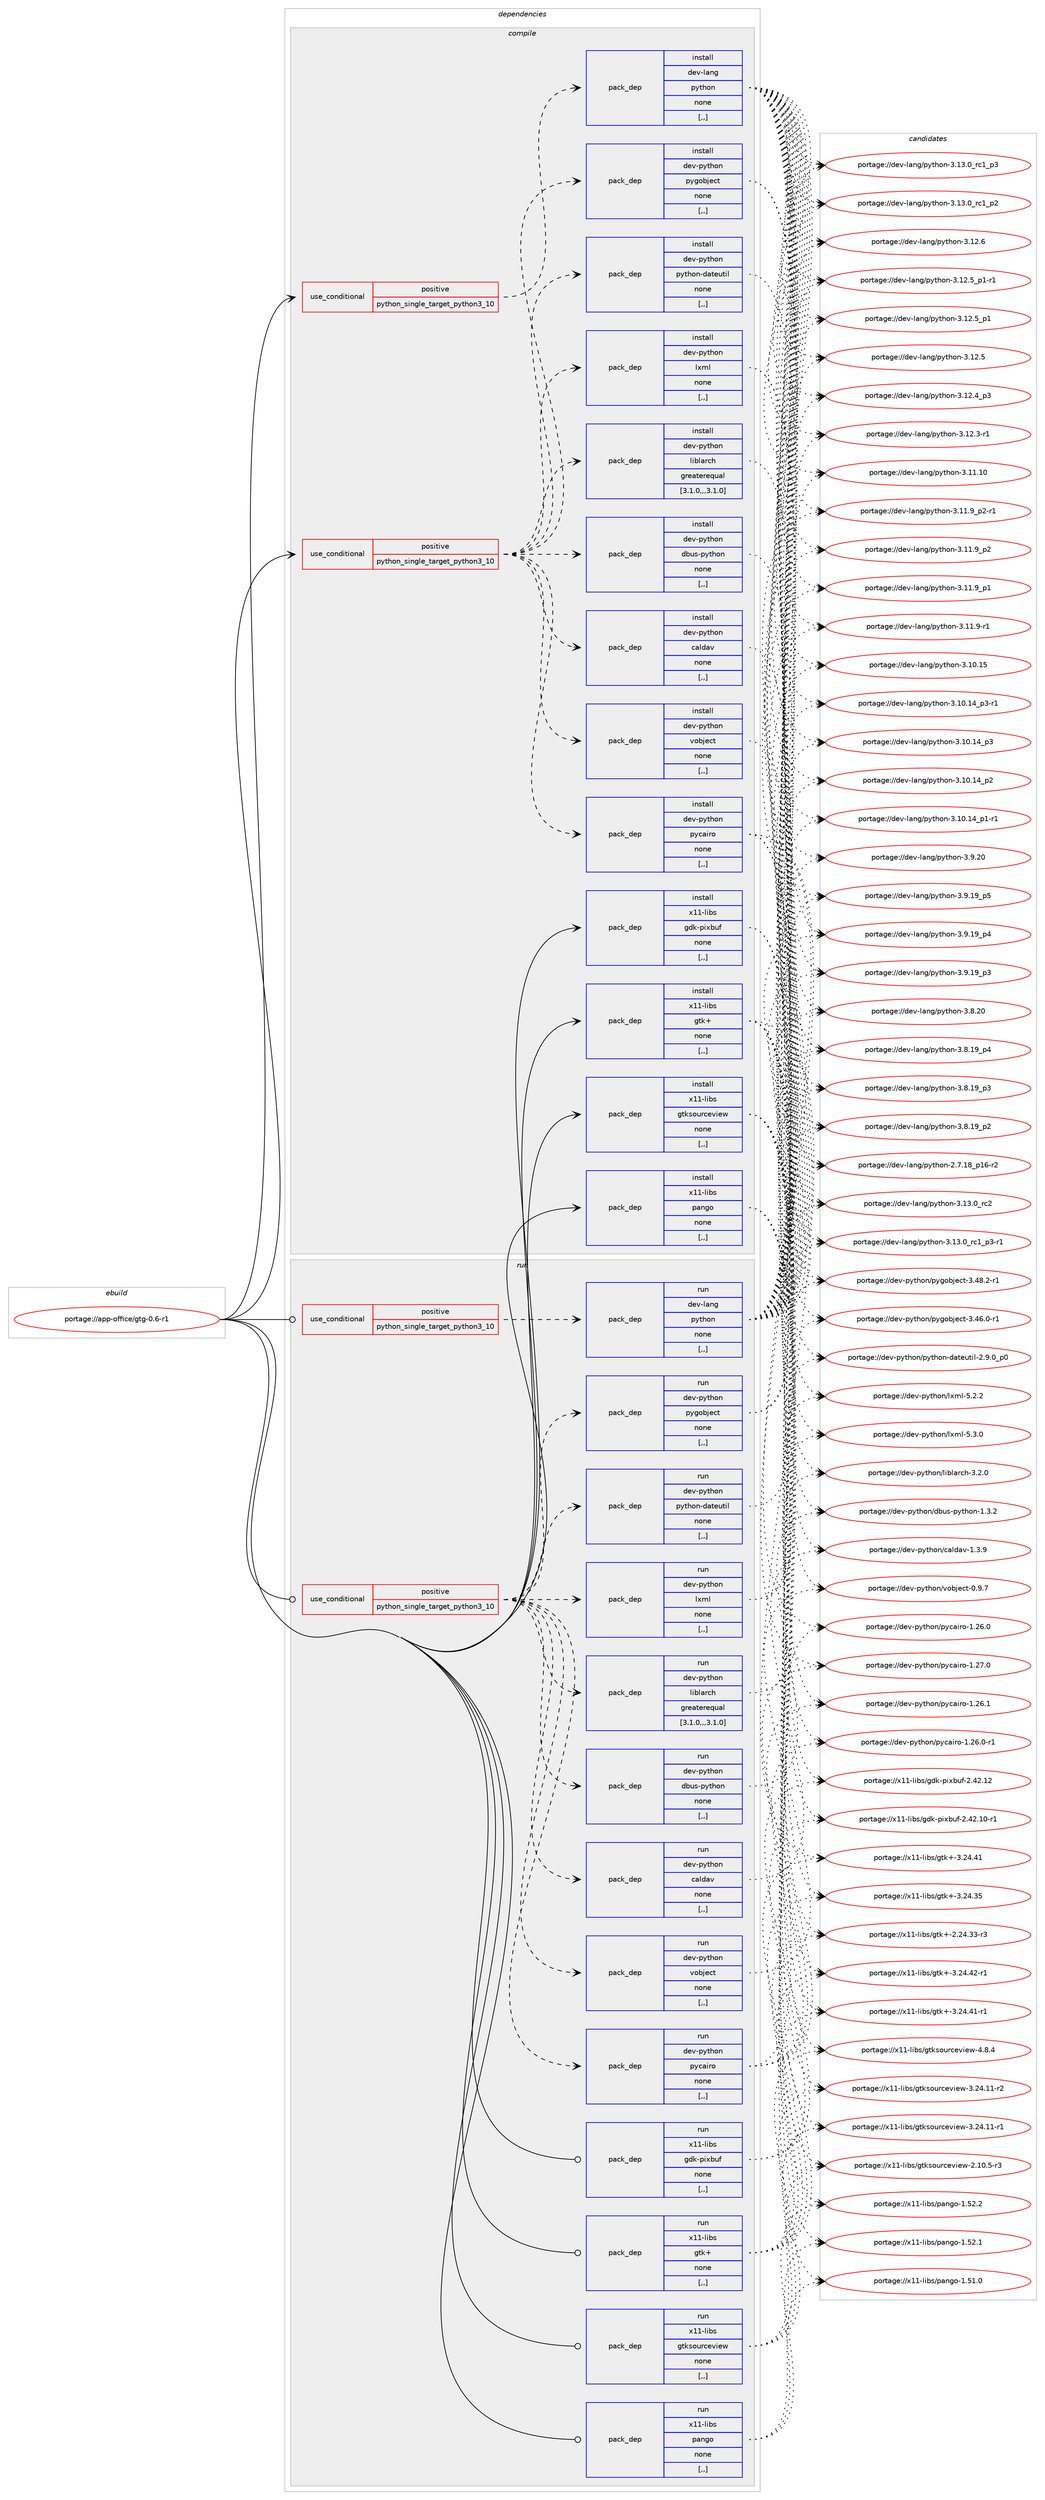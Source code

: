 digraph prolog {

# *************
# Graph options
# *************

newrank=true;
concentrate=true;
compound=true;
graph [rankdir=LR,fontname=Helvetica,fontsize=10,ranksep=1.5];#, ranksep=2.5, nodesep=0.2];
edge  [arrowhead=vee];
node  [fontname=Helvetica,fontsize=10];

# **********
# The ebuild
# **********

subgraph cluster_leftcol {
color=gray;
label=<<i>ebuild</i>>;
id [label="portage://app-office/gtg-0.6-r1", color=red, width=4, href="../app-office/gtg-0.6-r1.svg"];
}

# ****************
# The dependencies
# ****************

subgraph cluster_midcol {
color=gray;
label=<<i>dependencies</i>>;
subgraph cluster_compile {
fillcolor="#eeeeee";
style=filled;
label=<<i>compile</i>>;
subgraph cond143215 {
dependency540070 [label=<<TABLE BORDER="0" CELLBORDER="1" CELLSPACING="0" CELLPADDING="4"><TR><TD ROWSPAN="3" CELLPADDING="10">use_conditional</TD></TR><TR><TD>positive</TD></TR><TR><TD>python_single_target_python3_10</TD></TR></TABLE>>, shape=none, color=red];
subgraph pack392844 {
dependency540071 [label=<<TABLE BORDER="0" CELLBORDER="1" CELLSPACING="0" CELLPADDING="4" WIDTH="220"><TR><TD ROWSPAN="6" CELLPADDING="30">pack_dep</TD></TR><TR><TD WIDTH="110">install</TD></TR><TR><TD>dev-lang</TD></TR><TR><TD>python</TD></TR><TR><TD>none</TD></TR><TR><TD>[,,]</TD></TR></TABLE>>, shape=none, color=blue];
}
dependency540070:e -> dependency540071:w [weight=20,style="dashed",arrowhead="vee"];
}
id:e -> dependency540070:w [weight=20,style="solid",arrowhead="vee"];
subgraph cond143216 {
dependency540072 [label=<<TABLE BORDER="0" CELLBORDER="1" CELLSPACING="0" CELLPADDING="4"><TR><TD ROWSPAN="3" CELLPADDING="10">use_conditional</TD></TR><TR><TD>positive</TD></TR><TR><TD>python_single_target_python3_10</TD></TR></TABLE>>, shape=none, color=red];
subgraph pack392845 {
dependency540073 [label=<<TABLE BORDER="0" CELLBORDER="1" CELLSPACING="0" CELLPADDING="4" WIDTH="220"><TR><TD ROWSPAN="6" CELLPADDING="30">pack_dep</TD></TR><TR><TD WIDTH="110">install</TD></TR><TR><TD>dev-python</TD></TR><TR><TD>caldav</TD></TR><TR><TD>none</TD></TR><TR><TD>[,,]</TD></TR></TABLE>>, shape=none, color=blue];
}
dependency540072:e -> dependency540073:w [weight=20,style="dashed",arrowhead="vee"];
subgraph pack392846 {
dependency540074 [label=<<TABLE BORDER="0" CELLBORDER="1" CELLSPACING="0" CELLPADDING="4" WIDTH="220"><TR><TD ROWSPAN="6" CELLPADDING="30">pack_dep</TD></TR><TR><TD WIDTH="110">install</TD></TR><TR><TD>dev-python</TD></TR><TR><TD>dbus-python</TD></TR><TR><TD>none</TD></TR><TR><TD>[,,]</TD></TR></TABLE>>, shape=none, color=blue];
}
dependency540072:e -> dependency540074:w [weight=20,style="dashed",arrowhead="vee"];
subgraph pack392847 {
dependency540075 [label=<<TABLE BORDER="0" CELLBORDER="1" CELLSPACING="0" CELLPADDING="4" WIDTH="220"><TR><TD ROWSPAN="6" CELLPADDING="30">pack_dep</TD></TR><TR><TD WIDTH="110">install</TD></TR><TR><TD>dev-python</TD></TR><TR><TD>liblarch</TD></TR><TR><TD>greaterequal</TD></TR><TR><TD>[3.1.0,,,3.1.0]</TD></TR></TABLE>>, shape=none, color=blue];
}
dependency540072:e -> dependency540075:w [weight=20,style="dashed",arrowhead="vee"];
subgraph pack392848 {
dependency540076 [label=<<TABLE BORDER="0" CELLBORDER="1" CELLSPACING="0" CELLPADDING="4" WIDTH="220"><TR><TD ROWSPAN="6" CELLPADDING="30">pack_dep</TD></TR><TR><TD WIDTH="110">install</TD></TR><TR><TD>dev-python</TD></TR><TR><TD>lxml</TD></TR><TR><TD>none</TD></TR><TR><TD>[,,]</TD></TR></TABLE>>, shape=none, color=blue];
}
dependency540072:e -> dependency540076:w [weight=20,style="dashed",arrowhead="vee"];
subgraph pack392849 {
dependency540077 [label=<<TABLE BORDER="0" CELLBORDER="1" CELLSPACING="0" CELLPADDING="4" WIDTH="220"><TR><TD ROWSPAN="6" CELLPADDING="30">pack_dep</TD></TR><TR><TD WIDTH="110">install</TD></TR><TR><TD>dev-python</TD></TR><TR><TD>python-dateutil</TD></TR><TR><TD>none</TD></TR><TR><TD>[,,]</TD></TR></TABLE>>, shape=none, color=blue];
}
dependency540072:e -> dependency540077:w [weight=20,style="dashed",arrowhead="vee"];
subgraph pack392850 {
dependency540078 [label=<<TABLE BORDER="0" CELLBORDER="1" CELLSPACING="0" CELLPADDING="4" WIDTH="220"><TR><TD ROWSPAN="6" CELLPADDING="30">pack_dep</TD></TR><TR><TD WIDTH="110">install</TD></TR><TR><TD>dev-python</TD></TR><TR><TD>pygobject</TD></TR><TR><TD>none</TD></TR><TR><TD>[,,]</TD></TR></TABLE>>, shape=none, color=blue];
}
dependency540072:e -> dependency540078:w [weight=20,style="dashed",arrowhead="vee"];
subgraph pack392851 {
dependency540079 [label=<<TABLE BORDER="0" CELLBORDER="1" CELLSPACING="0" CELLPADDING="4" WIDTH="220"><TR><TD ROWSPAN="6" CELLPADDING="30">pack_dep</TD></TR><TR><TD WIDTH="110">install</TD></TR><TR><TD>dev-python</TD></TR><TR><TD>pycairo</TD></TR><TR><TD>none</TD></TR><TR><TD>[,,]</TD></TR></TABLE>>, shape=none, color=blue];
}
dependency540072:e -> dependency540079:w [weight=20,style="dashed",arrowhead="vee"];
subgraph pack392852 {
dependency540080 [label=<<TABLE BORDER="0" CELLBORDER="1" CELLSPACING="0" CELLPADDING="4" WIDTH="220"><TR><TD ROWSPAN="6" CELLPADDING="30">pack_dep</TD></TR><TR><TD WIDTH="110">install</TD></TR><TR><TD>dev-python</TD></TR><TR><TD>vobject</TD></TR><TR><TD>none</TD></TR><TR><TD>[,,]</TD></TR></TABLE>>, shape=none, color=blue];
}
dependency540072:e -> dependency540080:w [weight=20,style="dashed",arrowhead="vee"];
}
id:e -> dependency540072:w [weight=20,style="solid",arrowhead="vee"];
subgraph pack392853 {
dependency540081 [label=<<TABLE BORDER="0" CELLBORDER="1" CELLSPACING="0" CELLPADDING="4" WIDTH="220"><TR><TD ROWSPAN="6" CELLPADDING="30">pack_dep</TD></TR><TR><TD WIDTH="110">install</TD></TR><TR><TD>x11-libs</TD></TR><TR><TD>gdk-pixbuf</TD></TR><TR><TD>none</TD></TR><TR><TD>[,,]</TD></TR></TABLE>>, shape=none, color=blue];
}
id:e -> dependency540081:w [weight=20,style="solid",arrowhead="vee"];
subgraph pack392854 {
dependency540082 [label=<<TABLE BORDER="0" CELLBORDER="1" CELLSPACING="0" CELLPADDING="4" WIDTH="220"><TR><TD ROWSPAN="6" CELLPADDING="30">pack_dep</TD></TR><TR><TD WIDTH="110">install</TD></TR><TR><TD>x11-libs</TD></TR><TR><TD>gtk+</TD></TR><TR><TD>none</TD></TR><TR><TD>[,,]</TD></TR></TABLE>>, shape=none, color=blue];
}
id:e -> dependency540082:w [weight=20,style="solid",arrowhead="vee"];
subgraph pack392855 {
dependency540083 [label=<<TABLE BORDER="0" CELLBORDER="1" CELLSPACING="0" CELLPADDING="4" WIDTH="220"><TR><TD ROWSPAN="6" CELLPADDING="30">pack_dep</TD></TR><TR><TD WIDTH="110">install</TD></TR><TR><TD>x11-libs</TD></TR><TR><TD>gtksourceview</TD></TR><TR><TD>none</TD></TR><TR><TD>[,,]</TD></TR></TABLE>>, shape=none, color=blue];
}
id:e -> dependency540083:w [weight=20,style="solid",arrowhead="vee"];
subgraph pack392856 {
dependency540084 [label=<<TABLE BORDER="0" CELLBORDER="1" CELLSPACING="0" CELLPADDING="4" WIDTH="220"><TR><TD ROWSPAN="6" CELLPADDING="30">pack_dep</TD></TR><TR><TD WIDTH="110">install</TD></TR><TR><TD>x11-libs</TD></TR><TR><TD>pango</TD></TR><TR><TD>none</TD></TR><TR><TD>[,,]</TD></TR></TABLE>>, shape=none, color=blue];
}
id:e -> dependency540084:w [weight=20,style="solid",arrowhead="vee"];
}
subgraph cluster_compileandrun {
fillcolor="#eeeeee";
style=filled;
label=<<i>compile and run</i>>;
}
subgraph cluster_run {
fillcolor="#eeeeee";
style=filled;
label=<<i>run</i>>;
subgraph cond143217 {
dependency540085 [label=<<TABLE BORDER="0" CELLBORDER="1" CELLSPACING="0" CELLPADDING="4"><TR><TD ROWSPAN="3" CELLPADDING="10">use_conditional</TD></TR><TR><TD>positive</TD></TR><TR><TD>python_single_target_python3_10</TD></TR></TABLE>>, shape=none, color=red];
subgraph pack392857 {
dependency540086 [label=<<TABLE BORDER="0" CELLBORDER="1" CELLSPACING="0" CELLPADDING="4" WIDTH="220"><TR><TD ROWSPAN="6" CELLPADDING="30">pack_dep</TD></TR><TR><TD WIDTH="110">run</TD></TR><TR><TD>dev-lang</TD></TR><TR><TD>python</TD></TR><TR><TD>none</TD></TR><TR><TD>[,,]</TD></TR></TABLE>>, shape=none, color=blue];
}
dependency540085:e -> dependency540086:w [weight=20,style="dashed",arrowhead="vee"];
}
id:e -> dependency540085:w [weight=20,style="solid",arrowhead="odot"];
subgraph cond143218 {
dependency540087 [label=<<TABLE BORDER="0" CELLBORDER="1" CELLSPACING="0" CELLPADDING="4"><TR><TD ROWSPAN="3" CELLPADDING="10">use_conditional</TD></TR><TR><TD>positive</TD></TR><TR><TD>python_single_target_python3_10</TD></TR></TABLE>>, shape=none, color=red];
subgraph pack392858 {
dependency540088 [label=<<TABLE BORDER="0" CELLBORDER="1" CELLSPACING="0" CELLPADDING="4" WIDTH="220"><TR><TD ROWSPAN="6" CELLPADDING="30">pack_dep</TD></TR><TR><TD WIDTH="110">run</TD></TR><TR><TD>dev-python</TD></TR><TR><TD>caldav</TD></TR><TR><TD>none</TD></TR><TR><TD>[,,]</TD></TR></TABLE>>, shape=none, color=blue];
}
dependency540087:e -> dependency540088:w [weight=20,style="dashed",arrowhead="vee"];
subgraph pack392859 {
dependency540089 [label=<<TABLE BORDER="0" CELLBORDER="1" CELLSPACING="0" CELLPADDING="4" WIDTH="220"><TR><TD ROWSPAN="6" CELLPADDING="30">pack_dep</TD></TR><TR><TD WIDTH="110">run</TD></TR><TR><TD>dev-python</TD></TR><TR><TD>dbus-python</TD></TR><TR><TD>none</TD></TR><TR><TD>[,,]</TD></TR></TABLE>>, shape=none, color=blue];
}
dependency540087:e -> dependency540089:w [weight=20,style="dashed",arrowhead="vee"];
subgraph pack392860 {
dependency540090 [label=<<TABLE BORDER="0" CELLBORDER="1" CELLSPACING="0" CELLPADDING="4" WIDTH="220"><TR><TD ROWSPAN="6" CELLPADDING="30">pack_dep</TD></TR><TR><TD WIDTH="110">run</TD></TR><TR><TD>dev-python</TD></TR><TR><TD>liblarch</TD></TR><TR><TD>greaterequal</TD></TR><TR><TD>[3.1.0,,,3.1.0]</TD></TR></TABLE>>, shape=none, color=blue];
}
dependency540087:e -> dependency540090:w [weight=20,style="dashed",arrowhead="vee"];
subgraph pack392861 {
dependency540091 [label=<<TABLE BORDER="0" CELLBORDER="1" CELLSPACING="0" CELLPADDING="4" WIDTH="220"><TR><TD ROWSPAN="6" CELLPADDING="30">pack_dep</TD></TR><TR><TD WIDTH="110">run</TD></TR><TR><TD>dev-python</TD></TR><TR><TD>lxml</TD></TR><TR><TD>none</TD></TR><TR><TD>[,,]</TD></TR></TABLE>>, shape=none, color=blue];
}
dependency540087:e -> dependency540091:w [weight=20,style="dashed",arrowhead="vee"];
subgraph pack392862 {
dependency540092 [label=<<TABLE BORDER="0" CELLBORDER="1" CELLSPACING="0" CELLPADDING="4" WIDTH="220"><TR><TD ROWSPAN="6" CELLPADDING="30">pack_dep</TD></TR><TR><TD WIDTH="110">run</TD></TR><TR><TD>dev-python</TD></TR><TR><TD>python-dateutil</TD></TR><TR><TD>none</TD></TR><TR><TD>[,,]</TD></TR></TABLE>>, shape=none, color=blue];
}
dependency540087:e -> dependency540092:w [weight=20,style="dashed",arrowhead="vee"];
subgraph pack392863 {
dependency540093 [label=<<TABLE BORDER="0" CELLBORDER="1" CELLSPACING="0" CELLPADDING="4" WIDTH="220"><TR><TD ROWSPAN="6" CELLPADDING="30">pack_dep</TD></TR><TR><TD WIDTH="110">run</TD></TR><TR><TD>dev-python</TD></TR><TR><TD>pygobject</TD></TR><TR><TD>none</TD></TR><TR><TD>[,,]</TD></TR></TABLE>>, shape=none, color=blue];
}
dependency540087:e -> dependency540093:w [weight=20,style="dashed",arrowhead="vee"];
subgraph pack392864 {
dependency540094 [label=<<TABLE BORDER="0" CELLBORDER="1" CELLSPACING="0" CELLPADDING="4" WIDTH="220"><TR><TD ROWSPAN="6" CELLPADDING="30">pack_dep</TD></TR><TR><TD WIDTH="110">run</TD></TR><TR><TD>dev-python</TD></TR><TR><TD>pycairo</TD></TR><TR><TD>none</TD></TR><TR><TD>[,,]</TD></TR></TABLE>>, shape=none, color=blue];
}
dependency540087:e -> dependency540094:w [weight=20,style="dashed",arrowhead="vee"];
subgraph pack392865 {
dependency540095 [label=<<TABLE BORDER="0" CELLBORDER="1" CELLSPACING="0" CELLPADDING="4" WIDTH="220"><TR><TD ROWSPAN="6" CELLPADDING="30">pack_dep</TD></TR><TR><TD WIDTH="110">run</TD></TR><TR><TD>dev-python</TD></TR><TR><TD>vobject</TD></TR><TR><TD>none</TD></TR><TR><TD>[,,]</TD></TR></TABLE>>, shape=none, color=blue];
}
dependency540087:e -> dependency540095:w [weight=20,style="dashed",arrowhead="vee"];
}
id:e -> dependency540087:w [weight=20,style="solid",arrowhead="odot"];
subgraph pack392866 {
dependency540096 [label=<<TABLE BORDER="0" CELLBORDER="1" CELLSPACING="0" CELLPADDING="4" WIDTH="220"><TR><TD ROWSPAN="6" CELLPADDING="30">pack_dep</TD></TR><TR><TD WIDTH="110">run</TD></TR><TR><TD>x11-libs</TD></TR><TR><TD>gdk-pixbuf</TD></TR><TR><TD>none</TD></TR><TR><TD>[,,]</TD></TR></TABLE>>, shape=none, color=blue];
}
id:e -> dependency540096:w [weight=20,style="solid",arrowhead="odot"];
subgraph pack392867 {
dependency540097 [label=<<TABLE BORDER="0" CELLBORDER="1" CELLSPACING="0" CELLPADDING="4" WIDTH="220"><TR><TD ROWSPAN="6" CELLPADDING="30">pack_dep</TD></TR><TR><TD WIDTH="110">run</TD></TR><TR><TD>x11-libs</TD></TR><TR><TD>gtk+</TD></TR><TR><TD>none</TD></TR><TR><TD>[,,]</TD></TR></TABLE>>, shape=none, color=blue];
}
id:e -> dependency540097:w [weight=20,style="solid",arrowhead="odot"];
subgraph pack392868 {
dependency540098 [label=<<TABLE BORDER="0" CELLBORDER="1" CELLSPACING="0" CELLPADDING="4" WIDTH="220"><TR><TD ROWSPAN="6" CELLPADDING="30">pack_dep</TD></TR><TR><TD WIDTH="110">run</TD></TR><TR><TD>x11-libs</TD></TR><TR><TD>gtksourceview</TD></TR><TR><TD>none</TD></TR><TR><TD>[,,]</TD></TR></TABLE>>, shape=none, color=blue];
}
id:e -> dependency540098:w [weight=20,style="solid",arrowhead="odot"];
subgraph pack392869 {
dependency540099 [label=<<TABLE BORDER="0" CELLBORDER="1" CELLSPACING="0" CELLPADDING="4" WIDTH="220"><TR><TD ROWSPAN="6" CELLPADDING="30">pack_dep</TD></TR><TR><TD WIDTH="110">run</TD></TR><TR><TD>x11-libs</TD></TR><TR><TD>pango</TD></TR><TR><TD>none</TD></TR><TR><TD>[,,]</TD></TR></TABLE>>, shape=none, color=blue];
}
id:e -> dependency540099:w [weight=20,style="solid",arrowhead="odot"];
}
}

# **************
# The candidates
# **************

subgraph cluster_choices {
rank=same;
color=gray;
label=<<i>candidates</i>>;

subgraph choice392844 {
color=black;
nodesep=1;
choice10010111845108971101034711212111610411111045514649514648951149950 [label="portage://dev-lang/python-3.13.0_rc2", color=red, width=4,href="../dev-lang/python-3.13.0_rc2.svg"];
choice1001011184510897110103471121211161041111104551464951464895114994995112514511449 [label="portage://dev-lang/python-3.13.0_rc1_p3-r1", color=red, width=4,href="../dev-lang/python-3.13.0_rc1_p3-r1.svg"];
choice100101118451089711010347112121116104111110455146495146489511499499511251 [label="portage://dev-lang/python-3.13.0_rc1_p3", color=red, width=4,href="../dev-lang/python-3.13.0_rc1_p3.svg"];
choice100101118451089711010347112121116104111110455146495146489511499499511250 [label="portage://dev-lang/python-3.13.0_rc1_p2", color=red, width=4,href="../dev-lang/python-3.13.0_rc1_p2.svg"];
choice10010111845108971101034711212111610411111045514649504654 [label="portage://dev-lang/python-3.12.6", color=red, width=4,href="../dev-lang/python-3.12.6.svg"];
choice1001011184510897110103471121211161041111104551464950465395112494511449 [label="portage://dev-lang/python-3.12.5_p1-r1", color=red, width=4,href="../dev-lang/python-3.12.5_p1-r1.svg"];
choice100101118451089711010347112121116104111110455146495046539511249 [label="portage://dev-lang/python-3.12.5_p1", color=red, width=4,href="../dev-lang/python-3.12.5_p1.svg"];
choice10010111845108971101034711212111610411111045514649504653 [label="portage://dev-lang/python-3.12.5", color=red, width=4,href="../dev-lang/python-3.12.5.svg"];
choice100101118451089711010347112121116104111110455146495046529511251 [label="portage://dev-lang/python-3.12.4_p3", color=red, width=4,href="../dev-lang/python-3.12.4_p3.svg"];
choice100101118451089711010347112121116104111110455146495046514511449 [label="portage://dev-lang/python-3.12.3-r1", color=red, width=4,href="../dev-lang/python-3.12.3-r1.svg"];
choice1001011184510897110103471121211161041111104551464949464948 [label="portage://dev-lang/python-3.11.10", color=red, width=4,href="../dev-lang/python-3.11.10.svg"];
choice1001011184510897110103471121211161041111104551464949465795112504511449 [label="portage://dev-lang/python-3.11.9_p2-r1", color=red, width=4,href="../dev-lang/python-3.11.9_p2-r1.svg"];
choice100101118451089711010347112121116104111110455146494946579511250 [label="portage://dev-lang/python-3.11.9_p2", color=red, width=4,href="../dev-lang/python-3.11.9_p2.svg"];
choice100101118451089711010347112121116104111110455146494946579511249 [label="portage://dev-lang/python-3.11.9_p1", color=red, width=4,href="../dev-lang/python-3.11.9_p1.svg"];
choice100101118451089711010347112121116104111110455146494946574511449 [label="portage://dev-lang/python-3.11.9-r1", color=red, width=4,href="../dev-lang/python-3.11.9-r1.svg"];
choice1001011184510897110103471121211161041111104551464948464953 [label="portage://dev-lang/python-3.10.15", color=red, width=4,href="../dev-lang/python-3.10.15.svg"];
choice100101118451089711010347112121116104111110455146494846495295112514511449 [label="portage://dev-lang/python-3.10.14_p3-r1", color=red, width=4,href="../dev-lang/python-3.10.14_p3-r1.svg"];
choice10010111845108971101034711212111610411111045514649484649529511251 [label="portage://dev-lang/python-3.10.14_p3", color=red, width=4,href="../dev-lang/python-3.10.14_p3.svg"];
choice10010111845108971101034711212111610411111045514649484649529511250 [label="portage://dev-lang/python-3.10.14_p2", color=red, width=4,href="../dev-lang/python-3.10.14_p2.svg"];
choice100101118451089711010347112121116104111110455146494846495295112494511449 [label="portage://dev-lang/python-3.10.14_p1-r1", color=red, width=4,href="../dev-lang/python-3.10.14_p1-r1.svg"];
choice10010111845108971101034711212111610411111045514657465048 [label="portage://dev-lang/python-3.9.20", color=red, width=4,href="../dev-lang/python-3.9.20.svg"];
choice100101118451089711010347112121116104111110455146574649579511253 [label="portage://dev-lang/python-3.9.19_p5", color=red, width=4,href="../dev-lang/python-3.9.19_p5.svg"];
choice100101118451089711010347112121116104111110455146574649579511252 [label="portage://dev-lang/python-3.9.19_p4", color=red, width=4,href="../dev-lang/python-3.9.19_p4.svg"];
choice100101118451089711010347112121116104111110455146574649579511251 [label="portage://dev-lang/python-3.9.19_p3", color=red, width=4,href="../dev-lang/python-3.9.19_p3.svg"];
choice10010111845108971101034711212111610411111045514656465048 [label="portage://dev-lang/python-3.8.20", color=red, width=4,href="../dev-lang/python-3.8.20.svg"];
choice100101118451089711010347112121116104111110455146564649579511252 [label="portage://dev-lang/python-3.8.19_p4", color=red, width=4,href="../dev-lang/python-3.8.19_p4.svg"];
choice100101118451089711010347112121116104111110455146564649579511251 [label="portage://dev-lang/python-3.8.19_p3", color=red, width=4,href="../dev-lang/python-3.8.19_p3.svg"];
choice100101118451089711010347112121116104111110455146564649579511250 [label="portage://dev-lang/python-3.8.19_p2", color=red, width=4,href="../dev-lang/python-3.8.19_p2.svg"];
choice100101118451089711010347112121116104111110455046554649569511249544511450 [label="portage://dev-lang/python-2.7.18_p16-r2", color=red, width=4,href="../dev-lang/python-2.7.18_p16-r2.svg"];
dependency540071:e -> choice10010111845108971101034711212111610411111045514649514648951149950:w [style=dotted,weight="100"];
dependency540071:e -> choice1001011184510897110103471121211161041111104551464951464895114994995112514511449:w [style=dotted,weight="100"];
dependency540071:e -> choice100101118451089711010347112121116104111110455146495146489511499499511251:w [style=dotted,weight="100"];
dependency540071:e -> choice100101118451089711010347112121116104111110455146495146489511499499511250:w [style=dotted,weight="100"];
dependency540071:e -> choice10010111845108971101034711212111610411111045514649504654:w [style=dotted,weight="100"];
dependency540071:e -> choice1001011184510897110103471121211161041111104551464950465395112494511449:w [style=dotted,weight="100"];
dependency540071:e -> choice100101118451089711010347112121116104111110455146495046539511249:w [style=dotted,weight="100"];
dependency540071:e -> choice10010111845108971101034711212111610411111045514649504653:w [style=dotted,weight="100"];
dependency540071:e -> choice100101118451089711010347112121116104111110455146495046529511251:w [style=dotted,weight="100"];
dependency540071:e -> choice100101118451089711010347112121116104111110455146495046514511449:w [style=dotted,weight="100"];
dependency540071:e -> choice1001011184510897110103471121211161041111104551464949464948:w [style=dotted,weight="100"];
dependency540071:e -> choice1001011184510897110103471121211161041111104551464949465795112504511449:w [style=dotted,weight="100"];
dependency540071:e -> choice100101118451089711010347112121116104111110455146494946579511250:w [style=dotted,weight="100"];
dependency540071:e -> choice100101118451089711010347112121116104111110455146494946579511249:w [style=dotted,weight="100"];
dependency540071:e -> choice100101118451089711010347112121116104111110455146494946574511449:w [style=dotted,weight="100"];
dependency540071:e -> choice1001011184510897110103471121211161041111104551464948464953:w [style=dotted,weight="100"];
dependency540071:e -> choice100101118451089711010347112121116104111110455146494846495295112514511449:w [style=dotted,weight="100"];
dependency540071:e -> choice10010111845108971101034711212111610411111045514649484649529511251:w [style=dotted,weight="100"];
dependency540071:e -> choice10010111845108971101034711212111610411111045514649484649529511250:w [style=dotted,weight="100"];
dependency540071:e -> choice100101118451089711010347112121116104111110455146494846495295112494511449:w [style=dotted,weight="100"];
dependency540071:e -> choice10010111845108971101034711212111610411111045514657465048:w [style=dotted,weight="100"];
dependency540071:e -> choice100101118451089711010347112121116104111110455146574649579511253:w [style=dotted,weight="100"];
dependency540071:e -> choice100101118451089711010347112121116104111110455146574649579511252:w [style=dotted,weight="100"];
dependency540071:e -> choice100101118451089711010347112121116104111110455146574649579511251:w [style=dotted,weight="100"];
dependency540071:e -> choice10010111845108971101034711212111610411111045514656465048:w [style=dotted,weight="100"];
dependency540071:e -> choice100101118451089711010347112121116104111110455146564649579511252:w [style=dotted,weight="100"];
dependency540071:e -> choice100101118451089711010347112121116104111110455146564649579511251:w [style=dotted,weight="100"];
dependency540071:e -> choice100101118451089711010347112121116104111110455146564649579511250:w [style=dotted,weight="100"];
dependency540071:e -> choice100101118451089711010347112121116104111110455046554649569511249544511450:w [style=dotted,weight="100"];
}
subgraph choice392845 {
color=black;
nodesep=1;
choice1001011184511212111610411111047999710810097118454946514657 [label="portage://dev-python/caldav-1.3.9", color=red, width=4,href="../dev-python/caldav-1.3.9.svg"];
dependency540073:e -> choice1001011184511212111610411111047999710810097118454946514657:w [style=dotted,weight="100"];
}
subgraph choice392846 {
color=black;
nodesep=1;
choice10010111845112121116104111110471009811711545112121116104111110454946514650 [label="portage://dev-python/dbus-python-1.3.2", color=red, width=4,href="../dev-python/dbus-python-1.3.2.svg"];
dependency540074:e -> choice10010111845112121116104111110471009811711545112121116104111110454946514650:w [style=dotted,weight="100"];
}
subgraph choice392847 {
color=black;
nodesep=1;
choice1001011184511212111610411111047108105981089711499104455146504648 [label="portage://dev-python/liblarch-3.2.0", color=red, width=4,href="../dev-python/liblarch-3.2.0.svg"];
dependency540075:e -> choice1001011184511212111610411111047108105981089711499104455146504648:w [style=dotted,weight="100"];
}
subgraph choice392848 {
color=black;
nodesep=1;
choice1001011184511212111610411111047108120109108455346514648 [label="portage://dev-python/lxml-5.3.0", color=red, width=4,href="../dev-python/lxml-5.3.0.svg"];
choice1001011184511212111610411111047108120109108455346504650 [label="portage://dev-python/lxml-5.2.2", color=red, width=4,href="../dev-python/lxml-5.2.2.svg"];
dependency540076:e -> choice1001011184511212111610411111047108120109108455346514648:w [style=dotted,weight="100"];
dependency540076:e -> choice1001011184511212111610411111047108120109108455346504650:w [style=dotted,weight="100"];
}
subgraph choice392849 {
color=black;
nodesep=1;
choice100101118451121211161041111104711212111610411111045100971161011171161051084550465746489511248 [label="portage://dev-python/python-dateutil-2.9.0_p0", color=red, width=4,href="../dev-python/python-dateutil-2.9.0_p0.svg"];
dependency540077:e -> choice100101118451121211161041111104711212111610411111045100971161011171161051084550465746489511248:w [style=dotted,weight="100"];
}
subgraph choice392850 {
color=black;
nodesep=1;
choice10010111845112121116104111110471121211031119810610199116455146525646504511449 [label="portage://dev-python/pygobject-3.48.2-r1", color=red, width=4,href="../dev-python/pygobject-3.48.2-r1.svg"];
choice10010111845112121116104111110471121211031119810610199116455146525446484511449 [label="portage://dev-python/pygobject-3.46.0-r1", color=red, width=4,href="../dev-python/pygobject-3.46.0-r1.svg"];
dependency540078:e -> choice10010111845112121116104111110471121211031119810610199116455146525646504511449:w [style=dotted,weight="100"];
dependency540078:e -> choice10010111845112121116104111110471121211031119810610199116455146525446484511449:w [style=dotted,weight="100"];
}
subgraph choice392851 {
color=black;
nodesep=1;
choice1001011184511212111610411111047112121999710511411145494650554648 [label="portage://dev-python/pycairo-1.27.0", color=red, width=4,href="../dev-python/pycairo-1.27.0.svg"];
choice1001011184511212111610411111047112121999710511411145494650544649 [label="portage://dev-python/pycairo-1.26.1", color=red, width=4,href="../dev-python/pycairo-1.26.1.svg"];
choice10010111845112121116104111110471121219997105114111454946505446484511449 [label="portage://dev-python/pycairo-1.26.0-r1", color=red, width=4,href="../dev-python/pycairo-1.26.0-r1.svg"];
choice1001011184511212111610411111047112121999710511411145494650544648 [label="portage://dev-python/pycairo-1.26.0", color=red, width=4,href="../dev-python/pycairo-1.26.0.svg"];
dependency540079:e -> choice1001011184511212111610411111047112121999710511411145494650554648:w [style=dotted,weight="100"];
dependency540079:e -> choice1001011184511212111610411111047112121999710511411145494650544649:w [style=dotted,weight="100"];
dependency540079:e -> choice10010111845112121116104111110471121219997105114111454946505446484511449:w [style=dotted,weight="100"];
dependency540079:e -> choice1001011184511212111610411111047112121999710511411145494650544648:w [style=dotted,weight="100"];
}
subgraph choice392852 {
color=black;
nodesep=1;
choice10010111845112121116104111110471181119810610199116454846574655 [label="portage://dev-python/vobject-0.9.7", color=red, width=4,href="../dev-python/vobject-0.9.7.svg"];
dependency540080:e -> choice10010111845112121116104111110471181119810610199116454846574655:w [style=dotted,weight="100"];
}
subgraph choice392853 {
color=black;
nodesep=1;
choice120494945108105981154710310010745112105120981171024550465250464950 [label="portage://x11-libs/gdk-pixbuf-2.42.12", color=red, width=4,href="../x11-libs/gdk-pixbuf-2.42.12.svg"];
choice1204949451081059811547103100107451121051209811710245504652504649484511449 [label="portage://x11-libs/gdk-pixbuf-2.42.10-r1", color=red, width=4,href="../x11-libs/gdk-pixbuf-2.42.10-r1.svg"];
dependency540081:e -> choice120494945108105981154710310010745112105120981171024550465250464950:w [style=dotted,weight="100"];
dependency540081:e -> choice1204949451081059811547103100107451121051209811710245504652504649484511449:w [style=dotted,weight="100"];
}
subgraph choice392854 {
color=black;
nodesep=1;
choice12049494510810598115471031161074345514650524652504511449 [label="portage://x11-libs/gtk+-3.24.42-r1", color=red, width=4,href="../x11-libs/gtk+-3.24.42-r1.svg"];
choice12049494510810598115471031161074345514650524652494511449 [label="portage://x11-libs/gtk+-3.24.41-r1", color=red, width=4,href="../x11-libs/gtk+-3.24.41-r1.svg"];
choice1204949451081059811547103116107434551465052465249 [label="portage://x11-libs/gtk+-3.24.41", color=red, width=4,href="../x11-libs/gtk+-3.24.41.svg"];
choice1204949451081059811547103116107434551465052465153 [label="portage://x11-libs/gtk+-3.24.35", color=red, width=4,href="../x11-libs/gtk+-3.24.35.svg"];
choice12049494510810598115471031161074345504650524651514511451 [label="portage://x11-libs/gtk+-2.24.33-r3", color=red, width=4,href="../x11-libs/gtk+-2.24.33-r3.svg"];
dependency540082:e -> choice12049494510810598115471031161074345514650524652504511449:w [style=dotted,weight="100"];
dependency540082:e -> choice12049494510810598115471031161074345514650524652494511449:w [style=dotted,weight="100"];
dependency540082:e -> choice1204949451081059811547103116107434551465052465249:w [style=dotted,weight="100"];
dependency540082:e -> choice1204949451081059811547103116107434551465052465153:w [style=dotted,weight="100"];
dependency540082:e -> choice12049494510810598115471031161074345504650524651514511451:w [style=dotted,weight="100"];
}
subgraph choice392855 {
color=black;
nodesep=1;
choice120494945108105981154710311610711511111711499101118105101119455246564652 [label="portage://x11-libs/gtksourceview-4.8.4", color=red, width=4,href="../x11-libs/gtksourceview-4.8.4.svg"];
choice12049494510810598115471031161071151111171149910111810510111945514650524649494511450 [label="portage://x11-libs/gtksourceview-3.24.11-r2", color=red, width=4,href="../x11-libs/gtksourceview-3.24.11-r2.svg"];
choice12049494510810598115471031161071151111171149910111810510111945514650524649494511449 [label="portage://x11-libs/gtksourceview-3.24.11-r1", color=red, width=4,href="../x11-libs/gtksourceview-3.24.11-r1.svg"];
choice120494945108105981154710311610711511111711499101118105101119455046494846534511451 [label="portage://x11-libs/gtksourceview-2.10.5-r3", color=red, width=4,href="../x11-libs/gtksourceview-2.10.5-r3.svg"];
dependency540083:e -> choice120494945108105981154710311610711511111711499101118105101119455246564652:w [style=dotted,weight="100"];
dependency540083:e -> choice12049494510810598115471031161071151111171149910111810510111945514650524649494511450:w [style=dotted,weight="100"];
dependency540083:e -> choice12049494510810598115471031161071151111171149910111810510111945514650524649494511449:w [style=dotted,weight="100"];
dependency540083:e -> choice120494945108105981154710311610711511111711499101118105101119455046494846534511451:w [style=dotted,weight="100"];
}
subgraph choice392856 {
color=black;
nodesep=1;
choice12049494510810598115471129711010311145494653504650 [label="portage://x11-libs/pango-1.52.2", color=red, width=4,href="../x11-libs/pango-1.52.2.svg"];
choice12049494510810598115471129711010311145494653504649 [label="portage://x11-libs/pango-1.52.1", color=red, width=4,href="../x11-libs/pango-1.52.1.svg"];
choice12049494510810598115471129711010311145494653494648 [label="portage://x11-libs/pango-1.51.0", color=red, width=4,href="../x11-libs/pango-1.51.0.svg"];
dependency540084:e -> choice12049494510810598115471129711010311145494653504650:w [style=dotted,weight="100"];
dependency540084:e -> choice12049494510810598115471129711010311145494653504649:w [style=dotted,weight="100"];
dependency540084:e -> choice12049494510810598115471129711010311145494653494648:w [style=dotted,weight="100"];
}
subgraph choice392857 {
color=black;
nodesep=1;
choice10010111845108971101034711212111610411111045514649514648951149950 [label="portage://dev-lang/python-3.13.0_rc2", color=red, width=4,href="../dev-lang/python-3.13.0_rc2.svg"];
choice1001011184510897110103471121211161041111104551464951464895114994995112514511449 [label="portage://dev-lang/python-3.13.0_rc1_p3-r1", color=red, width=4,href="../dev-lang/python-3.13.0_rc1_p3-r1.svg"];
choice100101118451089711010347112121116104111110455146495146489511499499511251 [label="portage://dev-lang/python-3.13.0_rc1_p3", color=red, width=4,href="../dev-lang/python-3.13.0_rc1_p3.svg"];
choice100101118451089711010347112121116104111110455146495146489511499499511250 [label="portage://dev-lang/python-3.13.0_rc1_p2", color=red, width=4,href="../dev-lang/python-3.13.0_rc1_p2.svg"];
choice10010111845108971101034711212111610411111045514649504654 [label="portage://dev-lang/python-3.12.6", color=red, width=4,href="../dev-lang/python-3.12.6.svg"];
choice1001011184510897110103471121211161041111104551464950465395112494511449 [label="portage://dev-lang/python-3.12.5_p1-r1", color=red, width=4,href="../dev-lang/python-3.12.5_p1-r1.svg"];
choice100101118451089711010347112121116104111110455146495046539511249 [label="portage://dev-lang/python-3.12.5_p1", color=red, width=4,href="../dev-lang/python-3.12.5_p1.svg"];
choice10010111845108971101034711212111610411111045514649504653 [label="portage://dev-lang/python-3.12.5", color=red, width=4,href="../dev-lang/python-3.12.5.svg"];
choice100101118451089711010347112121116104111110455146495046529511251 [label="portage://dev-lang/python-3.12.4_p3", color=red, width=4,href="../dev-lang/python-3.12.4_p3.svg"];
choice100101118451089711010347112121116104111110455146495046514511449 [label="portage://dev-lang/python-3.12.3-r1", color=red, width=4,href="../dev-lang/python-3.12.3-r1.svg"];
choice1001011184510897110103471121211161041111104551464949464948 [label="portage://dev-lang/python-3.11.10", color=red, width=4,href="../dev-lang/python-3.11.10.svg"];
choice1001011184510897110103471121211161041111104551464949465795112504511449 [label="portage://dev-lang/python-3.11.9_p2-r1", color=red, width=4,href="../dev-lang/python-3.11.9_p2-r1.svg"];
choice100101118451089711010347112121116104111110455146494946579511250 [label="portage://dev-lang/python-3.11.9_p2", color=red, width=4,href="../dev-lang/python-3.11.9_p2.svg"];
choice100101118451089711010347112121116104111110455146494946579511249 [label="portage://dev-lang/python-3.11.9_p1", color=red, width=4,href="../dev-lang/python-3.11.9_p1.svg"];
choice100101118451089711010347112121116104111110455146494946574511449 [label="portage://dev-lang/python-3.11.9-r1", color=red, width=4,href="../dev-lang/python-3.11.9-r1.svg"];
choice1001011184510897110103471121211161041111104551464948464953 [label="portage://dev-lang/python-3.10.15", color=red, width=4,href="../dev-lang/python-3.10.15.svg"];
choice100101118451089711010347112121116104111110455146494846495295112514511449 [label="portage://dev-lang/python-3.10.14_p3-r1", color=red, width=4,href="../dev-lang/python-3.10.14_p3-r1.svg"];
choice10010111845108971101034711212111610411111045514649484649529511251 [label="portage://dev-lang/python-3.10.14_p3", color=red, width=4,href="../dev-lang/python-3.10.14_p3.svg"];
choice10010111845108971101034711212111610411111045514649484649529511250 [label="portage://dev-lang/python-3.10.14_p2", color=red, width=4,href="../dev-lang/python-3.10.14_p2.svg"];
choice100101118451089711010347112121116104111110455146494846495295112494511449 [label="portage://dev-lang/python-3.10.14_p1-r1", color=red, width=4,href="../dev-lang/python-3.10.14_p1-r1.svg"];
choice10010111845108971101034711212111610411111045514657465048 [label="portage://dev-lang/python-3.9.20", color=red, width=4,href="../dev-lang/python-3.9.20.svg"];
choice100101118451089711010347112121116104111110455146574649579511253 [label="portage://dev-lang/python-3.9.19_p5", color=red, width=4,href="../dev-lang/python-3.9.19_p5.svg"];
choice100101118451089711010347112121116104111110455146574649579511252 [label="portage://dev-lang/python-3.9.19_p4", color=red, width=4,href="../dev-lang/python-3.9.19_p4.svg"];
choice100101118451089711010347112121116104111110455146574649579511251 [label="portage://dev-lang/python-3.9.19_p3", color=red, width=4,href="../dev-lang/python-3.9.19_p3.svg"];
choice10010111845108971101034711212111610411111045514656465048 [label="portage://dev-lang/python-3.8.20", color=red, width=4,href="../dev-lang/python-3.8.20.svg"];
choice100101118451089711010347112121116104111110455146564649579511252 [label="portage://dev-lang/python-3.8.19_p4", color=red, width=4,href="../dev-lang/python-3.8.19_p4.svg"];
choice100101118451089711010347112121116104111110455146564649579511251 [label="portage://dev-lang/python-3.8.19_p3", color=red, width=4,href="../dev-lang/python-3.8.19_p3.svg"];
choice100101118451089711010347112121116104111110455146564649579511250 [label="portage://dev-lang/python-3.8.19_p2", color=red, width=4,href="../dev-lang/python-3.8.19_p2.svg"];
choice100101118451089711010347112121116104111110455046554649569511249544511450 [label="portage://dev-lang/python-2.7.18_p16-r2", color=red, width=4,href="../dev-lang/python-2.7.18_p16-r2.svg"];
dependency540086:e -> choice10010111845108971101034711212111610411111045514649514648951149950:w [style=dotted,weight="100"];
dependency540086:e -> choice1001011184510897110103471121211161041111104551464951464895114994995112514511449:w [style=dotted,weight="100"];
dependency540086:e -> choice100101118451089711010347112121116104111110455146495146489511499499511251:w [style=dotted,weight="100"];
dependency540086:e -> choice100101118451089711010347112121116104111110455146495146489511499499511250:w [style=dotted,weight="100"];
dependency540086:e -> choice10010111845108971101034711212111610411111045514649504654:w [style=dotted,weight="100"];
dependency540086:e -> choice1001011184510897110103471121211161041111104551464950465395112494511449:w [style=dotted,weight="100"];
dependency540086:e -> choice100101118451089711010347112121116104111110455146495046539511249:w [style=dotted,weight="100"];
dependency540086:e -> choice10010111845108971101034711212111610411111045514649504653:w [style=dotted,weight="100"];
dependency540086:e -> choice100101118451089711010347112121116104111110455146495046529511251:w [style=dotted,weight="100"];
dependency540086:e -> choice100101118451089711010347112121116104111110455146495046514511449:w [style=dotted,weight="100"];
dependency540086:e -> choice1001011184510897110103471121211161041111104551464949464948:w [style=dotted,weight="100"];
dependency540086:e -> choice1001011184510897110103471121211161041111104551464949465795112504511449:w [style=dotted,weight="100"];
dependency540086:e -> choice100101118451089711010347112121116104111110455146494946579511250:w [style=dotted,weight="100"];
dependency540086:e -> choice100101118451089711010347112121116104111110455146494946579511249:w [style=dotted,weight="100"];
dependency540086:e -> choice100101118451089711010347112121116104111110455146494946574511449:w [style=dotted,weight="100"];
dependency540086:e -> choice1001011184510897110103471121211161041111104551464948464953:w [style=dotted,weight="100"];
dependency540086:e -> choice100101118451089711010347112121116104111110455146494846495295112514511449:w [style=dotted,weight="100"];
dependency540086:e -> choice10010111845108971101034711212111610411111045514649484649529511251:w [style=dotted,weight="100"];
dependency540086:e -> choice10010111845108971101034711212111610411111045514649484649529511250:w [style=dotted,weight="100"];
dependency540086:e -> choice100101118451089711010347112121116104111110455146494846495295112494511449:w [style=dotted,weight="100"];
dependency540086:e -> choice10010111845108971101034711212111610411111045514657465048:w [style=dotted,weight="100"];
dependency540086:e -> choice100101118451089711010347112121116104111110455146574649579511253:w [style=dotted,weight="100"];
dependency540086:e -> choice100101118451089711010347112121116104111110455146574649579511252:w [style=dotted,weight="100"];
dependency540086:e -> choice100101118451089711010347112121116104111110455146574649579511251:w [style=dotted,weight="100"];
dependency540086:e -> choice10010111845108971101034711212111610411111045514656465048:w [style=dotted,weight="100"];
dependency540086:e -> choice100101118451089711010347112121116104111110455146564649579511252:w [style=dotted,weight="100"];
dependency540086:e -> choice100101118451089711010347112121116104111110455146564649579511251:w [style=dotted,weight="100"];
dependency540086:e -> choice100101118451089711010347112121116104111110455146564649579511250:w [style=dotted,weight="100"];
dependency540086:e -> choice100101118451089711010347112121116104111110455046554649569511249544511450:w [style=dotted,weight="100"];
}
subgraph choice392858 {
color=black;
nodesep=1;
choice1001011184511212111610411111047999710810097118454946514657 [label="portage://dev-python/caldav-1.3.9", color=red, width=4,href="../dev-python/caldav-1.3.9.svg"];
dependency540088:e -> choice1001011184511212111610411111047999710810097118454946514657:w [style=dotted,weight="100"];
}
subgraph choice392859 {
color=black;
nodesep=1;
choice10010111845112121116104111110471009811711545112121116104111110454946514650 [label="portage://dev-python/dbus-python-1.3.2", color=red, width=4,href="../dev-python/dbus-python-1.3.2.svg"];
dependency540089:e -> choice10010111845112121116104111110471009811711545112121116104111110454946514650:w [style=dotted,weight="100"];
}
subgraph choice392860 {
color=black;
nodesep=1;
choice1001011184511212111610411111047108105981089711499104455146504648 [label="portage://dev-python/liblarch-3.2.0", color=red, width=4,href="../dev-python/liblarch-3.2.0.svg"];
dependency540090:e -> choice1001011184511212111610411111047108105981089711499104455146504648:w [style=dotted,weight="100"];
}
subgraph choice392861 {
color=black;
nodesep=1;
choice1001011184511212111610411111047108120109108455346514648 [label="portage://dev-python/lxml-5.3.0", color=red, width=4,href="../dev-python/lxml-5.3.0.svg"];
choice1001011184511212111610411111047108120109108455346504650 [label="portage://dev-python/lxml-5.2.2", color=red, width=4,href="../dev-python/lxml-5.2.2.svg"];
dependency540091:e -> choice1001011184511212111610411111047108120109108455346514648:w [style=dotted,weight="100"];
dependency540091:e -> choice1001011184511212111610411111047108120109108455346504650:w [style=dotted,weight="100"];
}
subgraph choice392862 {
color=black;
nodesep=1;
choice100101118451121211161041111104711212111610411111045100971161011171161051084550465746489511248 [label="portage://dev-python/python-dateutil-2.9.0_p0", color=red, width=4,href="../dev-python/python-dateutil-2.9.0_p0.svg"];
dependency540092:e -> choice100101118451121211161041111104711212111610411111045100971161011171161051084550465746489511248:w [style=dotted,weight="100"];
}
subgraph choice392863 {
color=black;
nodesep=1;
choice10010111845112121116104111110471121211031119810610199116455146525646504511449 [label="portage://dev-python/pygobject-3.48.2-r1", color=red, width=4,href="../dev-python/pygobject-3.48.2-r1.svg"];
choice10010111845112121116104111110471121211031119810610199116455146525446484511449 [label="portage://dev-python/pygobject-3.46.0-r1", color=red, width=4,href="../dev-python/pygobject-3.46.0-r1.svg"];
dependency540093:e -> choice10010111845112121116104111110471121211031119810610199116455146525646504511449:w [style=dotted,weight="100"];
dependency540093:e -> choice10010111845112121116104111110471121211031119810610199116455146525446484511449:w [style=dotted,weight="100"];
}
subgraph choice392864 {
color=black;
nodesep=1;
choice1001011184511212111610411111047112121999710511411145494650554648 [label="portage://dev-python/pycairo-1.27.0", color=red, width=4,href="../dev-python/pycairo-1.27.0.svg"];
choice1001011184511212111610411111047112121999710511411145494650544649 [label="portage://dev-python/pycairo-1.26.1", color=red, width=4,href="../dev-python/pycairo-1.26.1.svg"];
choice10010111845112121116104111110471121219997105114111454946505446484511449 [label="portage://dev-python/pycairo-1.26.0-r1", color=red, width=4,href="../dev-python/pycairo-1.26.0-r1.svg"];
choice1001011184511212111610411111047112121999710511411145494650544648 [label="portage://dev-python/pycairo-1.26.0", color=red, width=4,href="../dev-python/pycairo-1.26.0.svg"];
dependency540094:e -> choice1001011184511212111610411111047112121999710511411145494650554648:w [style=dotted,weight="100"];
dependency540094:e -> choice1001011184511212111610411111047112121999710511411145494650544649:w [style=dotted,weight="100"];
dependency540094:e -> choice10010111845112121116104111110471121219997105114111454946505446484511449:w [style=dotted,weight="100"];
dependency540094:e -> choice1001011184511212111610411111047112121999710511411145494650544648:w [style=dotted,weight="100"];
}
subgraph choice392865 {
color=black;
nodesep=1;
choice10010111845112121116104111110471181119810610199116454846574655 [label="portage://dev-python/vobject-0.9.7", color=red, width=4,href="../dev-python/vobject-0.9.7.svg"];
dependency540095:e -> choice10010111845112121116104111110471181119810610199116454846574655:w [style=dotted,weight="100"];
}
subgraph choice392866 {
color=black;
nodesep=1;
choice120494945108105981154710310010745112105120981171024550465250464950 [label="portage://x11-libs/gdk-pixbuf-2.42.12", color=red, width=4,href="../x11-libs/gdk-pixbuf-2.42.12.svg"];
choice1204949451081059811547103100107451121051209811710245504652504649484511449 [label="portage://x11-libs/gdk-pixbuf-2.42.10-r1", color=red, width=4,href="../x11-libs/gdk-pixbuf-2.42.10-r1.svg"];
dependency540096:e -> choice120494945108105981154710310010745112105120981171024550465250464950:w [style=dotted,weight="100"];
dependency540096:e -> choice1204949451081059811547103100107451121051209811710245504652504649484511449:w [style=dotted,weight="100"];
}
subgraph choice392867 {
color=black;
nodesep=1;
choice12049494510810598115471031161074345514650524652504511449 [label="portage://x11-libs/gtk+-3.24.42-r1", color=red, width=4,href="../x11-libs/gtk+-3.24.42-r1.svg"];
choice12049494510810598115471031161074345514650524652494511449 [label="portage://x11-libs/gtk+-3.24.41-r1", color=red, width=4,href="../x11-libs/gtk+-3.24.41-r1.svg"];
choice1204949451081059811547103116107434551465052465249 [label="portage://x11-libs/gtk+-3.24.41", color=red, width=4,href="../x11-libs/gtk+-3.24.41.svg"];
choice1204949451081059811547103116107434551465052465153 [label="portage://x11-libs/gtk+-3.24.35", color=red, width=4,href="../x11-libs/gtk+-3.24.35.svg"];
choice12049494510810598115471031161074345504650524651514511451 [label="portage://x11-libs/gtk+-2.24.33-r3", color=red, width=4,href="../x11-libs/gtk+-2.24.33-r3.svg"];
dependency540097:e -> choice12049494510810598115471031161074345514650524652504511449:w [style=dotted,weight="100"];
dependency540097:e -> choice12049494510810598115471031161074345514650524652494511449:w [style=dotted,weight="100"];
dependency540097:e -> choice1204949451081059811547103116107434551465052465249:w [style=dotted,weight="100"];
dependency540097:e -> choice1204949451081059811547103116107434551465052465153:w [style=dotted,weight="100"];
dependency540097:e -> choice12049494510810598115471031161074345504650524651514511451:w [style=dotted,weight="100"];
}
subgraph choice392868 {
color=black;
nodesep=1;
choice120494945108105981154710311610711511111711499101118105101119455246564652 [label="portage://x11-libs/gtksourceview-4.8.4", color=red, width=4,href="../x11-libs/gtksourceview-4.8.4.svg"];
choice12049494510810598115471031161071151111171149910111810510111945514650524649494511450 [label="portage://x11-libs/gtksourceview-3.24.11-r2", color=red, width=4,href="../x11-libs/gtksourceview-3.24.11-r2.svg"];
choice12049494510810598115471031161071151111171149910111810510111945514650524649494511449 [label="portage://x11-libs/gtksourceview-3.24.11-r1", color=red, width=4,href="../x11-libs/gtksourceview-3.24.11-r1.svg"];
choice120494945108105981154710311610711511111711499101118105101119455046494846534511451 [label="portage://x11-libs/gtksourceview-2.10.5-r3", color=red, width=4,href="../x11-libs/gtksourceview-2.10.5-r3.svg"];
dependency540098:e -> choice120494945108105981154710311610711511111711499101118105101119455246564652:w [style=dotted,weight="100"];
dependency540098:e -> choice12049494510810598115471031161071151111171149910111810510111945514650524649494511450:w [style=dotted,weight="100"];
dependency540098:e -> choice12049494510810598115471031161071151111171149910111810510111945514650524649494511449:w [style=dotted,weight="100"];
dependency540098:e -> choice120494945108105981154710311610711511111711499101118105101119455046494846534511451:w [style=dotted,weight="100"];
}
subgraph choice392869 {
color=black;
nodesep=1;
choice12049494510810598115471129711010311145494653504650 [label="portage://x11-libs/pango-1.52.2", color=red, width=4,href="../x11-libs/pango-1.52.2.svg"];
choice12049494510810598115471129711010311145494653504649 [label="portage://x11-libs/pango-1.52.1", color=red, width=4,href="../x11-libs/pango-1.52.1.svg"];
choice12049494510810598115471129711010311145494653494648 [label="portage://x11-libs/pango-1.51.0", color=red, width=4,href="../x11-libs/pango-1.51.0.svg"];
dependency540099:e -> choice12049494510810598115471129711010311145494653504650:w [style=dotted,weight="100"];
dependency540099:e -> choice12049494510810598115471129711010311145494653504649:w [style=dotted,weight="100"];
dependency540099:e -> choice12049494510810598115471129711010311145494653494648:w [style=dotted,weight="100"];
}
}

}
